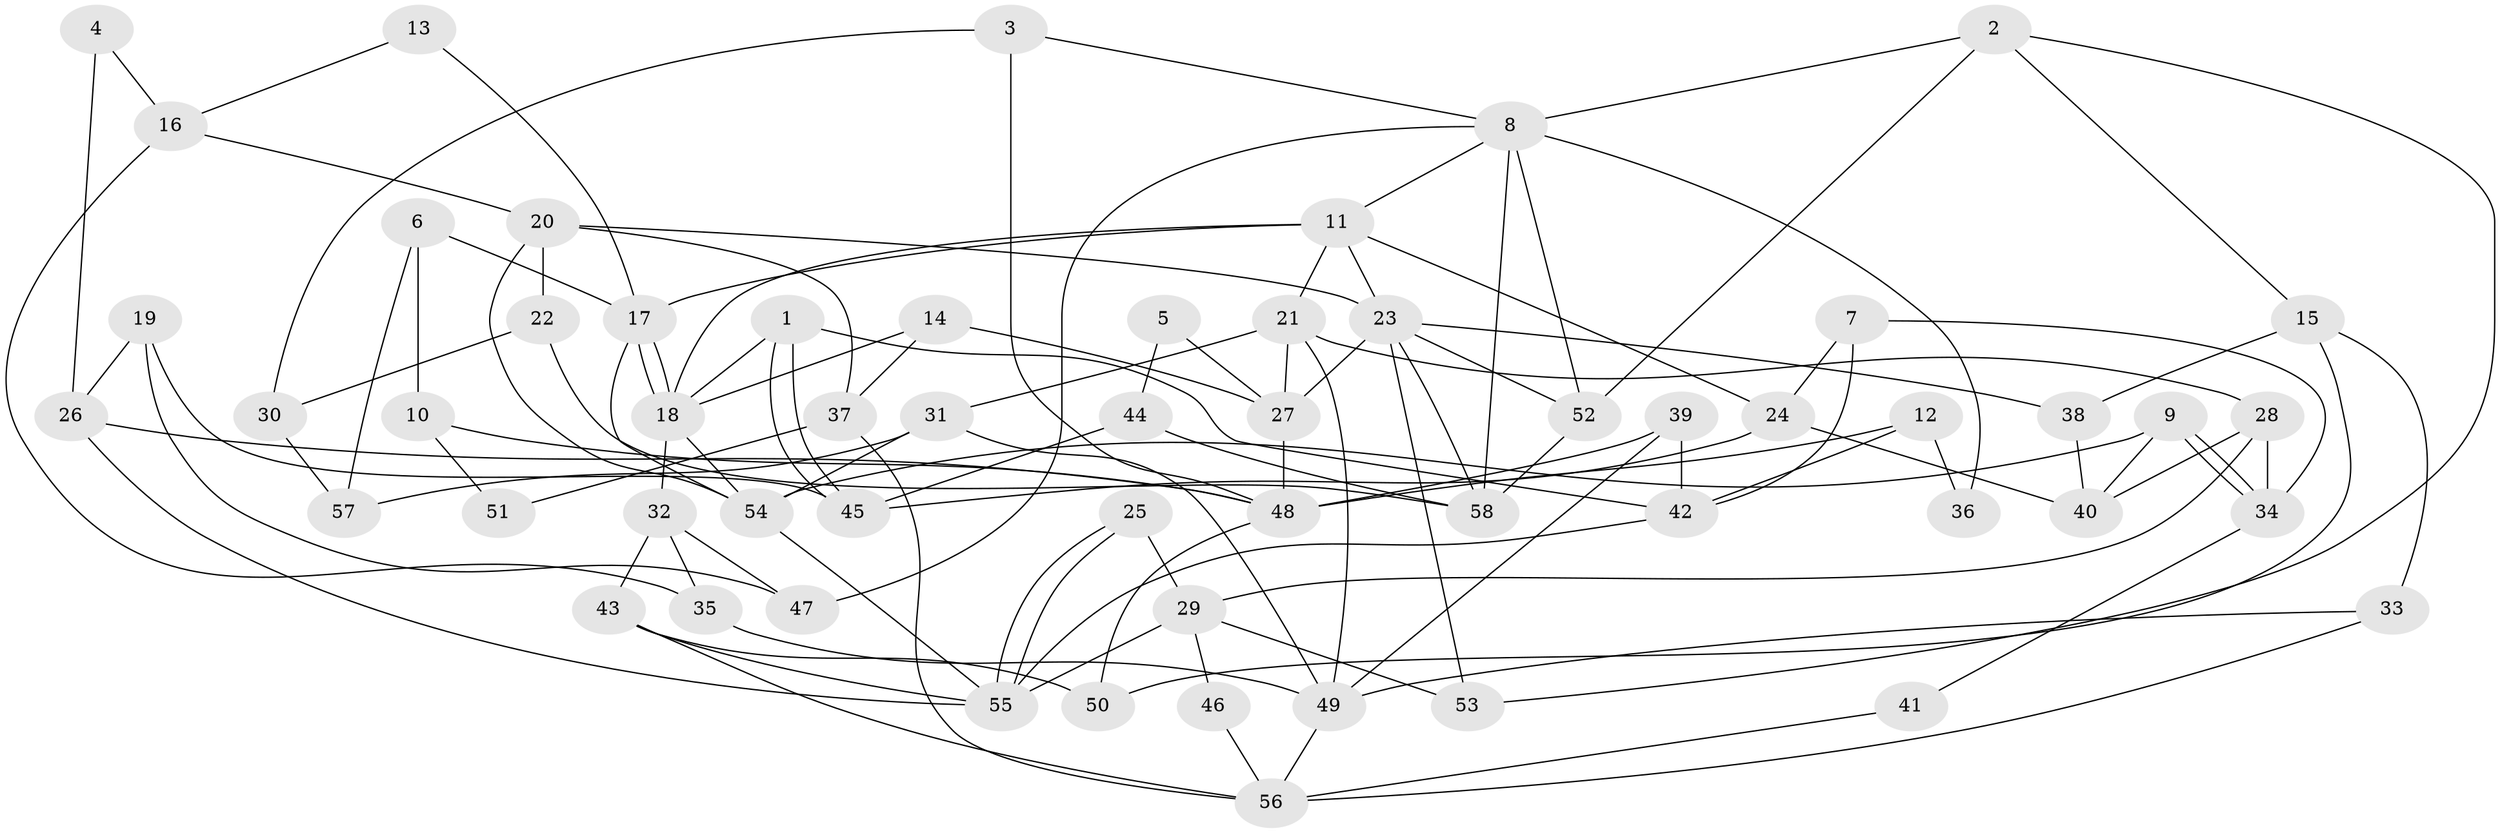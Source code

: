 // Generated by graph-tools (version 1.1) at 2025/14/03/09/25 04:14:58]
// undirected, 58 vertices, 116 edges
graph export_dot {
graph [start="1"]
  node [color=gray90,style=filled];
  1;
  2;
  3;
  4;
  5;
  6;
  7;
  8;
  9;
  10;
  11;
  12;
  13;
  14;
  15;
  16;
  17;
  18;
  19;
  20;
  21;
  22;
  23;
  24;
  25;
  26;
  27;
  28;
  29;
  30;
  31;
  32;
  33;
  34;
  35;
  36;
  37;
  38;
  39;
  40;
  41;
  42;
  43;
  44;
  45;
  46;
  47;
  48;
  49;
  50;
  51;
  52;
  53;
  54;
  55;
  56;
  57;
  58;
  1 -- 45;
  1 -- 45;
  1 -- 18;
  1 -- 42;
  2 -- 8;
  2 -- 53;
  2 -- 15;
  2 -- 52;
  3 -- 48;
  3 -- 8;
  3 -- 30;
  4 -- 16;
  4 -- 26;
  5 -- 44;
  5 -- 27;
  6 -- 17;
  6 -- 57;
  6 -- 10;
  7 -- 42;
  7 -- 24;
  7 -- 34;
  8 -- 11;
  8 -- 52;
  8 -- 36;
  8 -- 47;
  8 -- 58;
  9 -- 40;
  9 -- 34;
  9 -- 34;
  9 -- 54;
  10 -- 48;
  10 -- 51;
  11 -- 18;
  11 -- 17;
  11 -- 21;
  11 -- 23;
  11 -- 24;
  12 -- 42;
  12 -- 48;
  12 -- 36;
  13 -- 17;
  13 -- 16;
  14 -- 27;
  14 -- 18;
  14 -- 37;
  15 -- 38;
  15 -- 33;
  15 -- 50;
  16 -- 20;
  16 -- 35;
  17 -- 54;
  17 -- 18;
  17 -- 18;
  18 -- 54;
  18 -- 32;
  19 -- 26;
  19 -- 47;
  19 -- 45;
  20 -- 23;
  20 -- 37;
  20 -- 22;
  20 -- 54;
  21 -- 31;
  21 -- 27;
  21 -- 28;
  21 -- 49;
  22 -- 58;
  22 -- 30;
  23 -- 52;
  23 -- 27;
  23 -- 38;
  23 -- 53;
  23 -- 58;
  24 -- 45;
  24 -- 40;
  25 -- 29;
  25 -- 55;
  25 -- 55;
  26 -- 55;
  26 -- 48;
  27 -- 48;
  28 -- 34;
  28 -- 29;
  28 -- 40;
  29 -- 55;
  29 -- 46;
  29 -- 53;
  30 -- 57;
  31 -- 49;
  31 -- 54;
  31 -- 57;
  32 -- 43;
  32 -- 35;
  32 -- 47;
  33 -- 49;
  33 -- 56;
  34 -- 41;
  35 -- 49;
  37 -- 56;
  37 -- 51;
  38 -- 40;
  39 -- 48;
  39 -- 42;
  39 -- 49;
  41 -- 56;
  42 -- 55;
  43 -- 55;
  43 -- 56;
  43 -- 50;
  44 -- 58;
  44 -- 45;
  46 -- 56;
  48 -- 50;
  49 -- 56;
  52 -- 58;
  54 -- 55;
}
